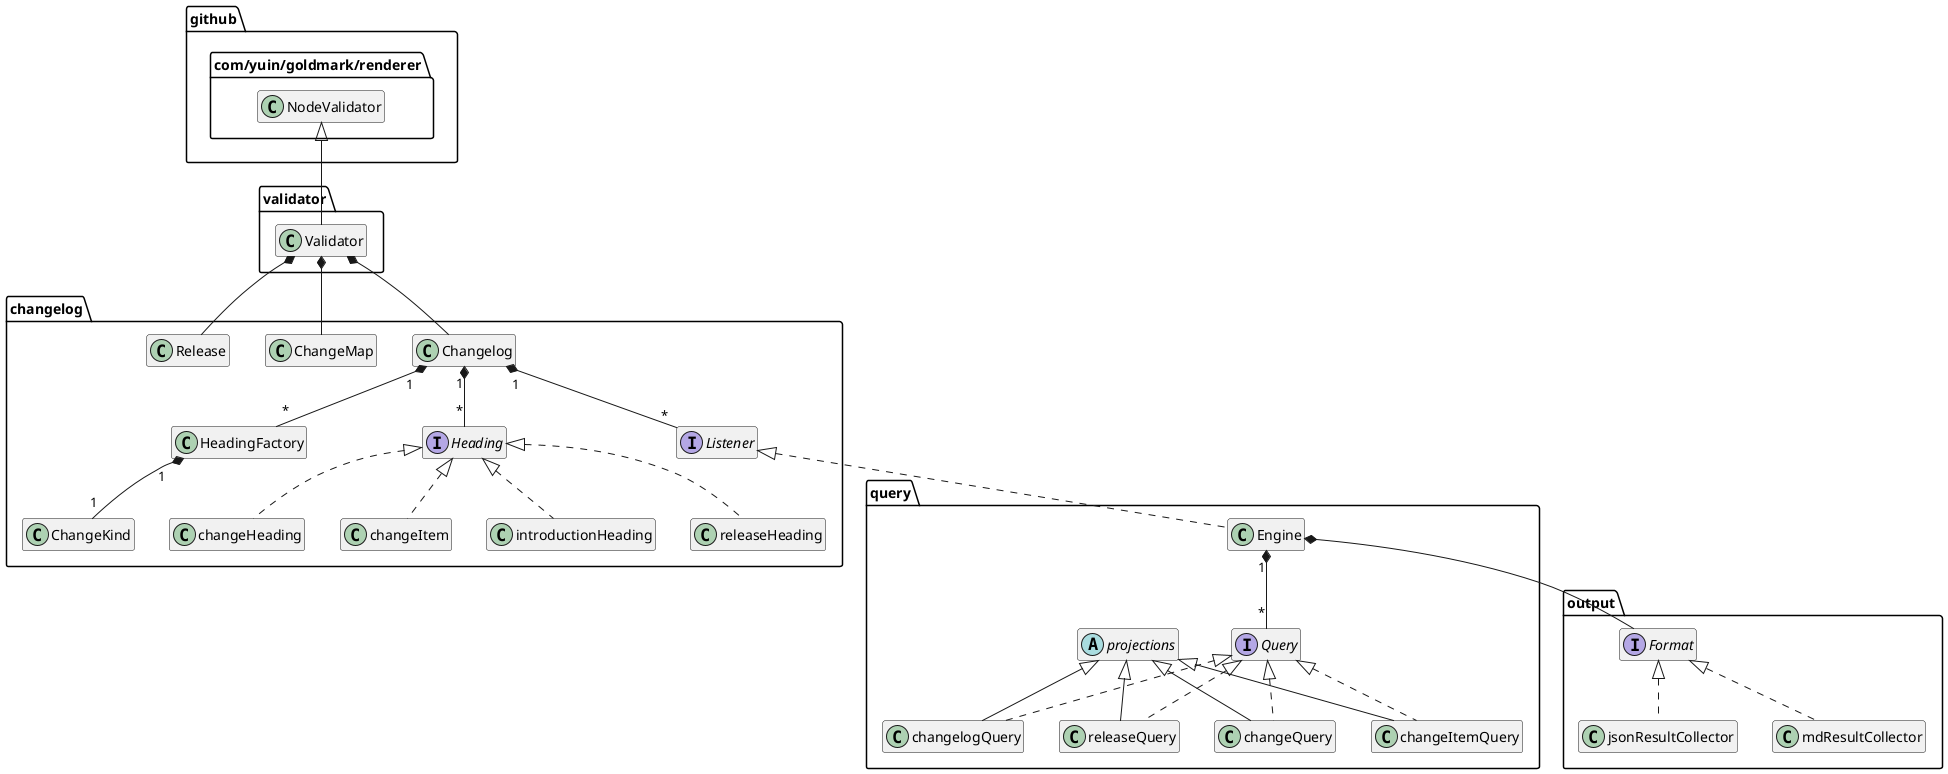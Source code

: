 @startuml
' https://plantuml.com/class-diagram
hide empty members

"github.com/yuin/goldmark/renderer.NodeValidator" <|-- validator.Validator

validator.Validator *-- changelog.Changelog
validator.Validator *-- changelog.ChangeMap
validator.Validator *-- changelog.Release

changelog.HeadingFactory "1" *-- "1" changelog.ChangeKind
changelog.Changelog "1" *-- "*" changelog.Heading
changelog.Changelog "1" *-- "*" changelog.HeadingFactory
changelog.Changelog "1" *-- "*" changelog.Listener
changelog.Heading <|.. changelog.changeHeading
changelog.Heading <|.. changelog.changeItem
changelog.Heading <|.. changelog.introductionHeading
changelog.Heading <|.. changelog.releaseHeading
changelog.Listener <|.. query.Engine
interface changelog.Heading
interface changelog.Listener

query.Engine *-- output.Format
query.Engine "1" *-- "*" query.Query
query.Query <|.. query.changelogQuery
query.Query <|.. query.releaseQuery
query.Query <|.. query.changeQuery
query.Query <|.. query.changeItemQuery
query.projections <|-- query.changelogQuery
query.projections <|-- query.releaseQuery
query.projections <|-- query.changeQuery
query.projections <|-- query.changeItemQuery
abstract query.projections
interface query.Query

output.Format <|.. output.jsonResultCollector
output.Format <|.. output.mdResultCollector
interface output.Format
@enduml
